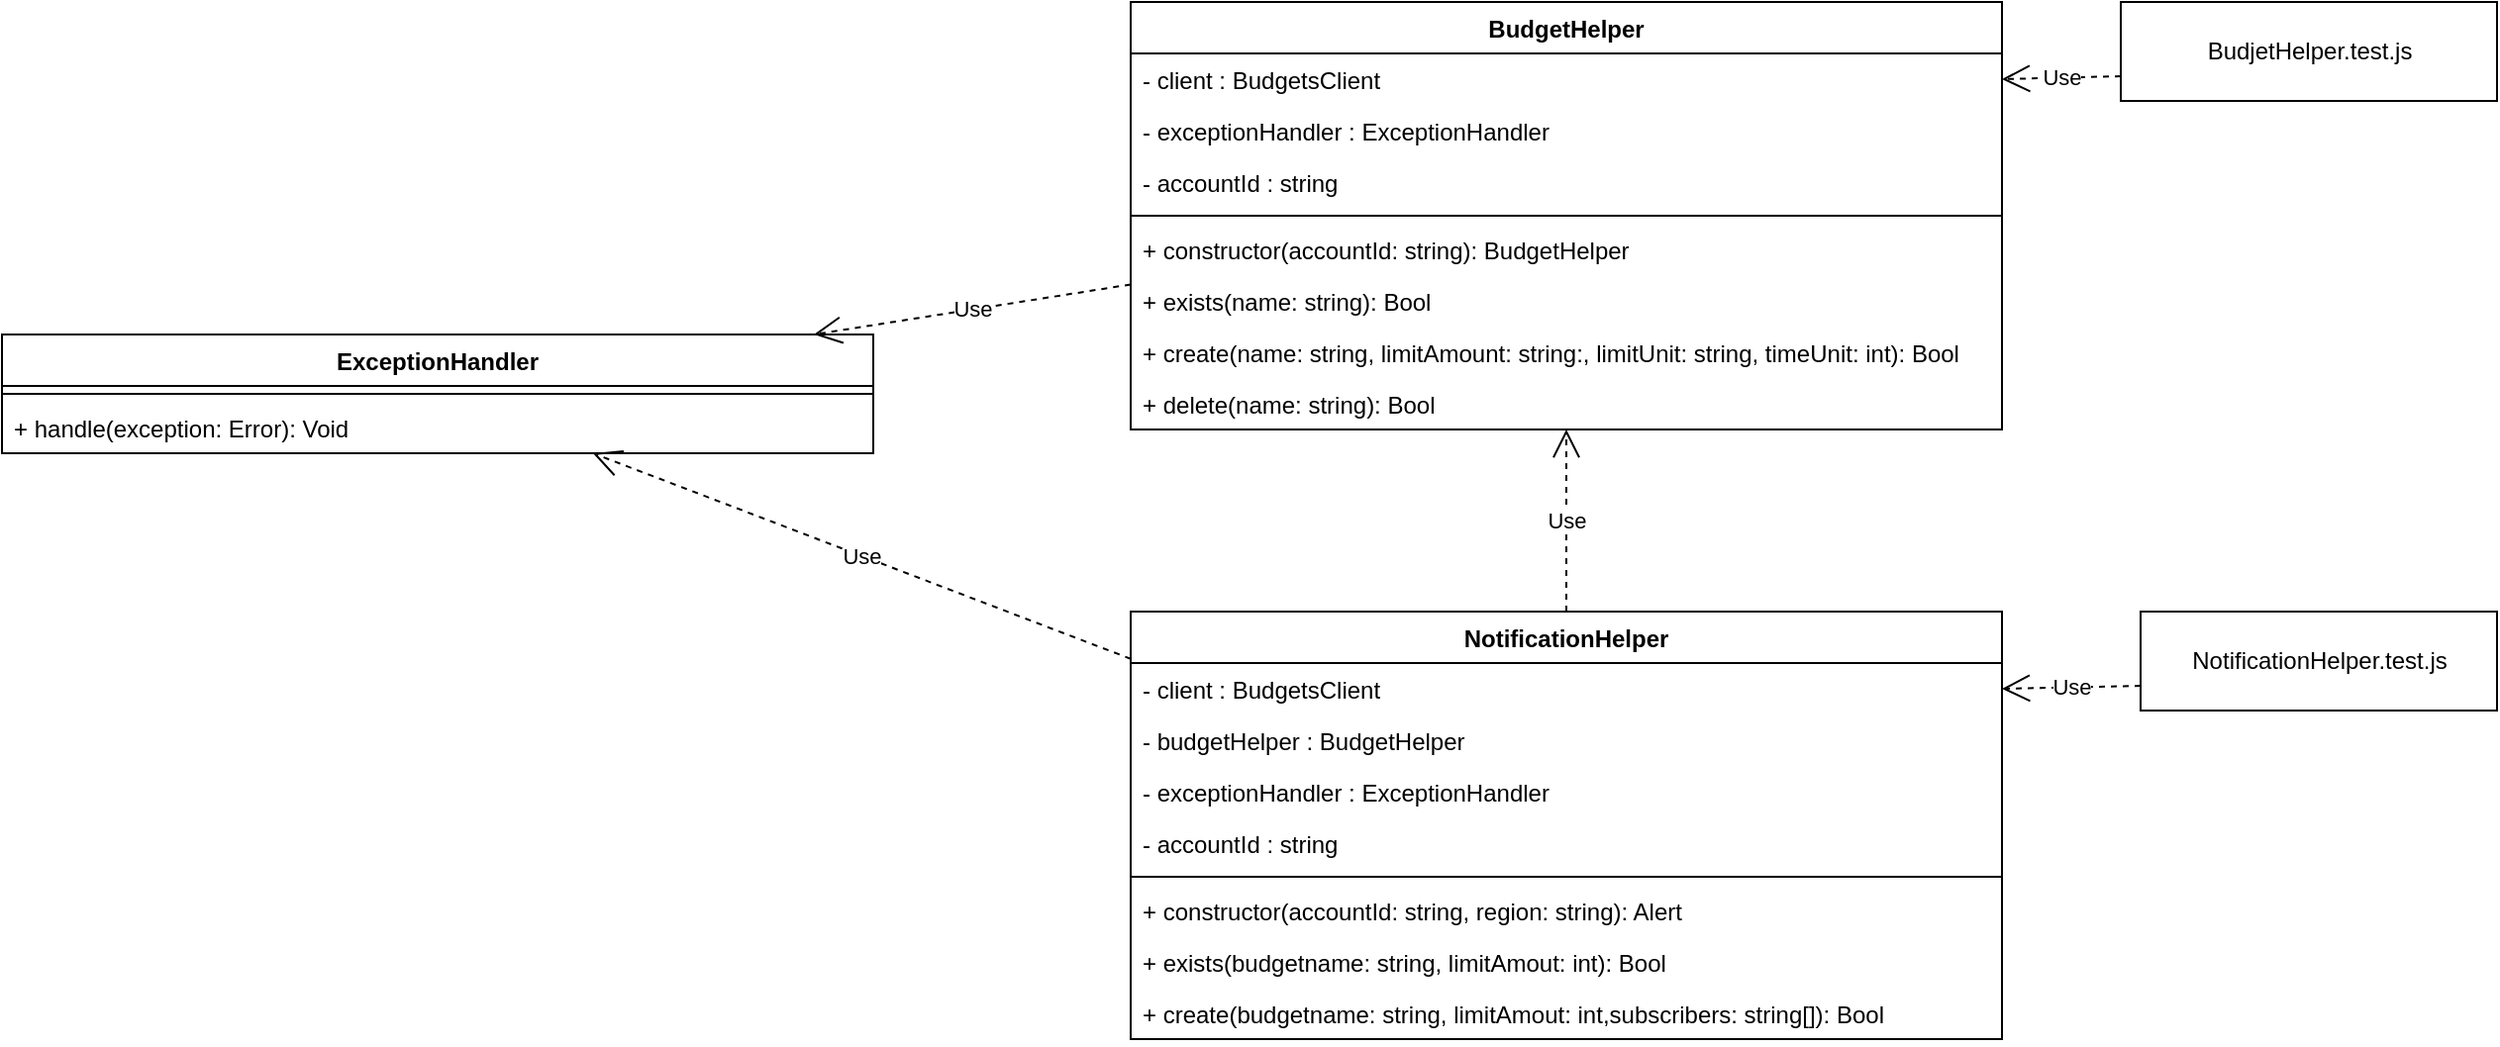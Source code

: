<mxfile>
    <diagram id="HRspigsKqnvV4aO4wSQW" name="Page-1">
        <mxGraphModel dx="1858" dy="557" grid="1" gridSize="10" guides="1" tooltips="1" connect="1" arrows="1" fold="1" page="1" pageScale="1" pageWidth="827" pageHeight="1169" math="0" shadow="0">
            <root>
                <mxCell id="0"/>
                <mxCell id="1" parent="0"/>
                <mxCell id="2" value="BudgetHelper" style="swimlane;fontStyle=1;align=center;verticalAlign=top;childLayout=stackLayout;horizontal=1;startSize=26;horizontalStack=0;resizeParent=1;resizeParentMax=0;resizeLast=0;collapsible=1;marginBottom=0;" parent="1" vertex="1">
                    <mxGeometry x="30" y="92" width="440" height="216" as="geometry"/>
                </mxCell>
                <mxCell id="3" value="- client : BudgetsClient" style="text;strokeColor=none;fillColor=none;align=left;verticalAlign=top;spacingLeft=4;spacingRight=4;overflow=hidden;rotatable=0;points=[[0,0.5],[1,0.5]];portConstraint=eastwest;" parent="2" vertex="1">
                    <mxGeometry y="26" width="440" height="26" as="geometry"/>
                </mxCell>
                <mxCell id="40" value="- exceptionHandler : ExceptionHandler" style="text;strokeColor=none;fillColor=none;align=left;verticalAlign=top;spacingLeft=4;spacingRight=4;overflow=hidden;rotatable=0;points=[[0,0.5],[1,0.5]];portConstraint=eastwest;" vertex="1" parent="2">
                    <mxGeometry y="52" width="440" height="26" as="geometry"/>
                </mxCell>
                <mxCell id="6" value="- accountId : string" style="text;strokeColor=none;fillColor=none;align=left;verticalAlign=top;spacingLeft=4;spacingRight=4;overflow=hidden;rotatable=0;points=[[0,0.5],[1,0.5]];portConstraint=eastwest;" parent="2" vertex="1">
                    <mxGeometry y="78" width="440" height="26" as="geometry"/>
                </mxCell>
                <mxCell id="4" value="" style="line;strokeWidth=1;fillColor=none;align=left;verticalAlign=middle;spacingTop=-1;spacingLeft=3;spacingRight=3;rotatable=0;labelPosition=right;points=[];portConstraint=eastwest;" parent="2" vertex="1">
                    <mxGeometry y="104" width="440" height="8" as="geometry"/>
                </mxCell>
                <mxCell id="5" value="+ constructor(accountId: string): BudgetHelper" style="text;strokeColor=none;fillColor=none;align=left;verticalAlign=top;spacingLeft=4;spacingRight=4;overflow=hidden;rotatable=0;points=[[0,0.5],[1,0.5]];portConstraint=eastwest;" parent="2" vertex="1">
                    <mxGeometry y="112" width="440" height="26" as="geometry"/>
                </mxCell>
                <mxCell id="7" value="+ exists(name: string): Bool" style="text;strokeColor=none;fillColor=none;align=left;verticalAlign=top;spacingLeft=4;spacingRight=4;overflow=hidden;rotatable=0;points=[[0,0.5],[1,0.5]];portConstraint=eastwest;" parent="2" vertex="1">
                    <mxGeometry y="138" width="440" height="26" as="geometry"/>
                </mxCell>
                <mxCell id="8" value="+ create(name: string, limitAmount: string:, limitUnit: string, timeUnit: int): Bool" style="text;strokeColor=none;fillColor=none;align=left;verticalAlign=top;spacingLeft=4;spacingRight=4;overflow=hidden;rotatable=0;points=[[0,0.5],[1,0.5]];portConstraint=eastwest;" parent="2" vertex="1">
                    <mxGeometry y="164" width="440" height="26" as="geometry"/>
                </mxCell>
                <mxCell id="10" value="+ delete(name: string): Bool" style="text;strokeColor=none;fillColor=none;align=left;verticalAlign=top;spacingLeft=4;spacingRight=4;overflow=hidden;rotatable=0;points=[[0,0.5],[1,0.5]];portConstraint=eastwest;" parent="2" vertex="1">
                    <mxGeometry y="190" width="440" height="26" as="geometry"/>
                </mxCell>
                <mxCell id="12" value="BudjetHelper.test.js" style="html=1;" parent="1" vertex="1">
                    <mxGeometry x="530" y="92" width="190" height="50" as="geometry"/>
                </mxCell>
                <mxCell id="13" value="Use" style="endArrow=open;endSize=12;dashed=1;html=1;entryX=1;entryY=0.5;entryDx=0;entryDy=0;exitX=0;exitY=0.75;exitDx=0;exitDy=0;" parent="1" source="12" target="3" edge="1">
                    <mxGeometry width="160" relative="1" as="geometry">
                        <mxPoint x="500" y="190" as="sourcePoint"/>
                        <mxPoint x="630" y="160" as="targetPoint"/>
                    </mxGeometry>
                </mxCell>
                <mxCell id="14" value="NotificationHelper&#10;" style="swimlane;fontStyle=1;align=center;verticalAlign=top;childLayout=stackLayout;horizontal=1;startSize=26;horizontalStack=0;resizeParent=1;resizeParentMax=0;resizeLast=0;collapsible=1;marginBottom=0;" parent="1" vertex="1">
                    <mxGeometry x="30" y="400" width="440" height="216" as="geometry"/>
                </mxCell>
                <mxCell id="15" value="- client : BudgetsClient" style="text;strokeColor=none;fillColor=none;align=left;verticalAlign=top;spacingLeft=4;spacingRight=4;overflow=hidden;rotatable=0;points=[[0,0.5],[1,0.5]];portConstraint=eastwest;" parent="14" vertex="1">
                    <mxGeometry y="26" width="440" height="26" as="geometry"/>
                </mxCell>
                <mxCell id="41" value="- budgetHelper : BudgetHelper" style="text;strokeColor=none;fillColor=none;align=left;verticalAlign=top;spacingLeft=4;spacingRight=4;overflow=hidden;rotatable=0;points=[[0,0.5],[1,0.5]];portConstraint=eastwest;" vertex="1" parent="14">
                    <mxGeometry y="52" width="440" height="26" as="geometry"/>
                </mxCell>
                <mxCell id="39" value="- exceptionHandler : ExceptionHandler" style="text;strokeColor=none;fillColor=none;align=left;verticalAlign=top;spacingLeft=4;spacingRight=4;overflow=hidden;rotatable=0;points=[[0,0.5],[1,0.5]];portConstraint=eastwest;" vertex="1" parent="14">
                    <mxGeometry y="78" width="440" height="26" as="geometry"/>
                </mxCell>
                <mxCell id="16" value="- accountId : string" style="text;strokeColor=none;fillColor=none;align=left;verticalAlign=top;spacingLeft=4;spacingRight=4;overflow=hidden;rotatable=0;points=[[0,0.5],[1,0.5]];portConstraint=eastwest;" parent="14" vertex="1">
                    <mxGeometry y="104" width="440" height="26" as="geometry"/>
                </mxCell>
                <mxCell id="17" value="" style="line;strokeWidth=1;fillColor=none;align=left;verticalAlign=middle;spacingTop=-1;spacingLeft=3;spacingRight=3;rotatable=0;labelPosition=right;points=[];portConstraint=eastwest;" parent="14" vertex="1">
                    <mxGeometry y="130" width="440" height="8" as="geometry"/>
                </mxCell>
                <mxCell id="18" value="+ constructor(accountId: string, region: string): Alert" style="text;strokeColor=none;fillColor=none;align=left;verticalAlign=top;spacingLeft=4;spacingRight=4;overflow=hidden;rotatable=0;points=[[0,0.5],[1,0.5]];portConstraint=eastwest;" parent="14" vertex="1">
                    <mxGeometry y="138" width="440" height="26" as="geometry"/>
                </mxCell>
                <mxCell id="19" value="+ exists(budgetname: string, limitAmout: int): Bool" style="text;strokeColor=none;fillColor=none;align=left;verticalAlign=top;spacingLeft=4;spacingRight=4;overflow=hidden;rotatable=0;points=[[0,0.5],[1,0.5]];portConstraint=eastwest;" parent="14" vertex="1">
                    <mxGeometry y="164" width="440" height="26" as="geometry"/>
                </mxCell>
                <mxCell id="20" value="+ create(budgetname: string, limitAmout: int,subscribers: string[]): Bool" style="text;strokeColor=none;fillColor=none;align=left;verticalAlign=top;spacingLeft=4;spacingRight=4;overflow=hidden;rotatable=0;points=[[0,0.5],[1,0.5]];portConstraint=eastwest;" parent="14" vertex="1">
                    <mxGeometry y="190" width="440" height="26" as="geometry"/>
                </mxCell>
                <mxCell id="23" value="NotificationHelper.test.js" style="html=1;" parent="1" vertex="1">
                    <mxGeometry x="540" y="400" width="180" height="50" as="geometry"/>
                </mxCell>
                <mxCell id="24" value="Use" style="endArrow=open;endSize=12;dashed=1;html=1;entryX=1;entryY=0.5;entryDx=0;entryDy=0;exitX=0;exitY=0.75;exitDx=0;exitDy=0;" parent="1" source="23" target="15" edge="1">
                    <mxGeometry width="160" relative="1" as="geometry">
                        <mxPoint x="510" y="498" as="sourcePoint"/>
                        <mxPoint x="640" y="468" as="targetPoint"/>
                    </mxGeometry>
                </mxCell>
                <mxCell id="26" value="ExceptionHandler" style="swimlane;fontStyle=1;align=center;verticalAlign=top;childLayout=stackLayout;horizontal=1;startSize=26;horizontalStack=0;resizeParent=1;resizeParentMax=0;resizeLast=0;collapsible=1;marginBottom=0;" vertex="1" parent="1">
                    <mxGeometry x="-540" y="260" width="440" height="60" as="geometry"/>
                </mxCell>
                <mxCell id="29" value="" style="line;strokeWidth=1;fillColor=none;align=left;verticalAlign=middle;spacingTop=-1;spacingLeft=3;spacingRight=3;rotatable=0;labelPosition=right;points=[];portConstraint=eastwest;" vertex="1" parent="26">
                    <mxGeometry y="26" width="440" height="8" as="geometry"/>
                </mxCell>
                <mxCell id="33" value="+ handle(exception: Error): Void" style="text;strokeColor=none;fillColor=none;align=left;verticalAlign=top;spacingLeft=4;spacingRight=4;overflow=hidden;rotatable=0;points=[[0,0.5],[1,0.5]];portConstraint=eastwest;" vertex="1" parent="26">
                    <mxGeometry y="34" width="440" height="26" as="geometry"/>
                </mxCell>
                <mxCell id="35" value="Use" style="endArrow=open;endSize=12;dashed=1;html=1;" edge="1" parent="1" source="14" target="26">
                    <mxGeometry width="160" relative="1" as="geometry">
                        <mxPoint x="-100" y="420" as="sourcePoint"/>
                        <mxPoint x="-290" y="410" as="targetPoint"/>
                    </mxGeometry>
                </mxCell>
                <mxCell id="37" value="Use" style="endArrow=open;endSize=12;dashed=1;html=1;" edge="1" parent="1" source="2" target="26">
                    <mxGeometry width="160" relative="1" as="geometry">
                        <mxPoint x="-9.06" y="197.895" as="sourcePoint"/>
                        <mxPoint x="-269.998" y="110" as="targetPoint"/>
                    </mxGeometry>
                </mxCell>
                <mxCell id="38" value="Use" style="endArrow=open;endSize=12;dashed=1;html=1;" edge="1" parent="1" source="14" target="2">
                    <mxGeometry width="160" relative="1" as="geometry">
                        <mxPoint x="40" y="417.895" as="sourcePoint"/>
                        <mxPoint x="-220.938" y="330" as="targetPoint"/>
                    </mxGeometry>
                </mxCell>
            </root>
        </mxGraphModel>
    </diagram>
</mxfile>